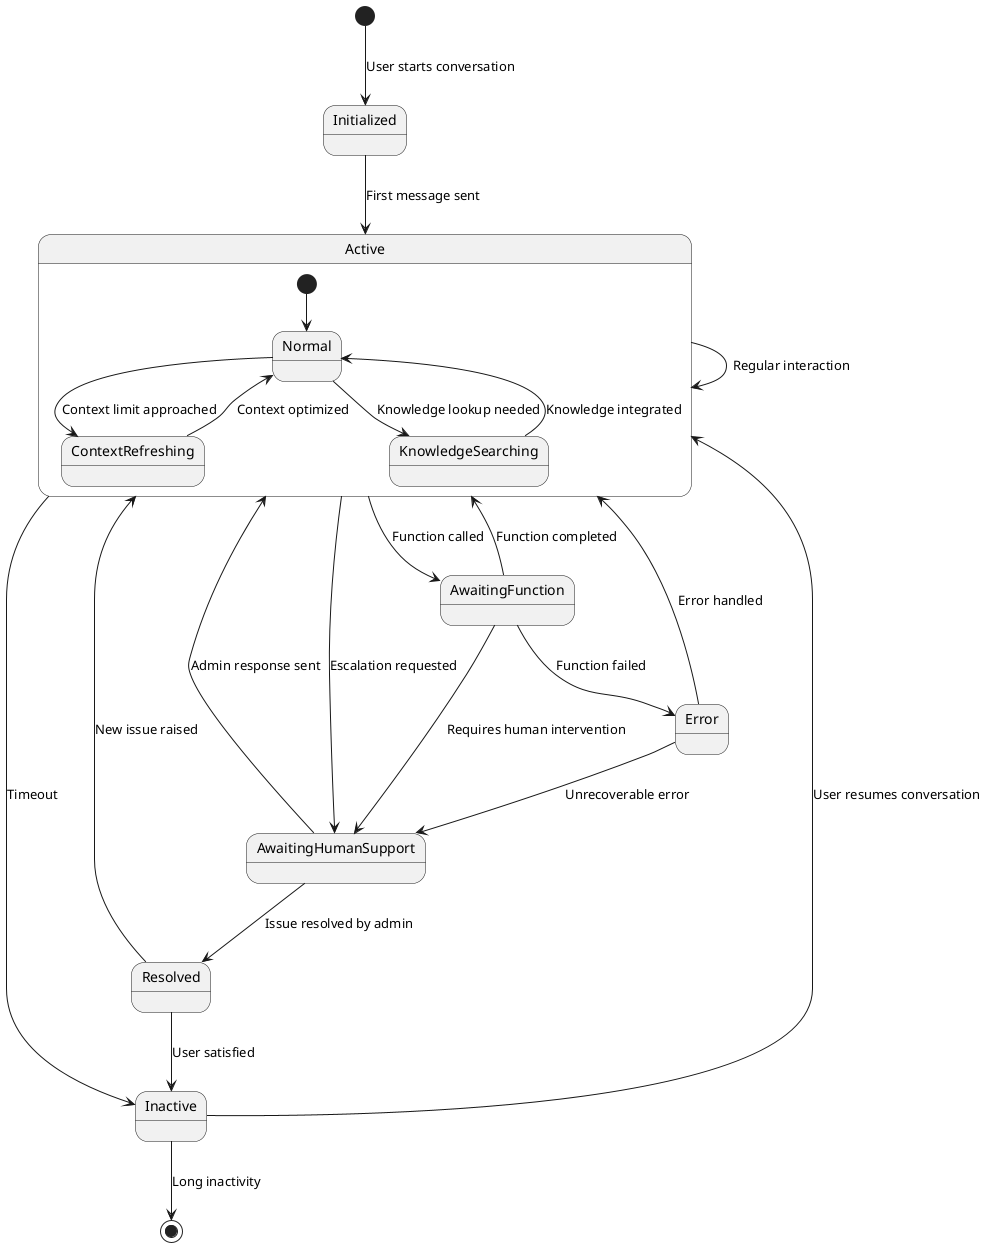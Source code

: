 @startuml Conversation State Diagram

[*] --> Initialized : User starts conversation

Initialized --> Active : First message sent

Active --> Active : Regular interaction
Active --> AwaitingFunction : Function called
Active --> AwaitingHumanSupport : Escalation requested
Active --> Inactive : Timeout

AwaitingFunction --> Active : Function completed
AwaitingFunction --> Error : Function failed
AwaitingFunction --> AwaitingHumanSupport : Requires human intervention

AwaitingHumanSupport --> Active : Admin response sent
AwaitingHumanSupport --> Resolved : Issue resolved by admin

Error --> Active : Error handled
Error --> AwaitingHumanSupport : Unrecoverable error

Inactive --> Active : User resumes conversation
Inactive --> [*] : Long inactivity

Resolved --> Active : New issue raised
Resolved --> Inactive : User satisfied

state Active {
  [*] --> Normal
  Normal --> ContextRefreshing : Context limit approached
  ContextRefreshing --> Normal : Context optimized
  Normal --> KnowledgeSearching : Knowledge lookup needed
  KnowledgeSearching --> Normal : Knowledge integrated
}

@enduml

